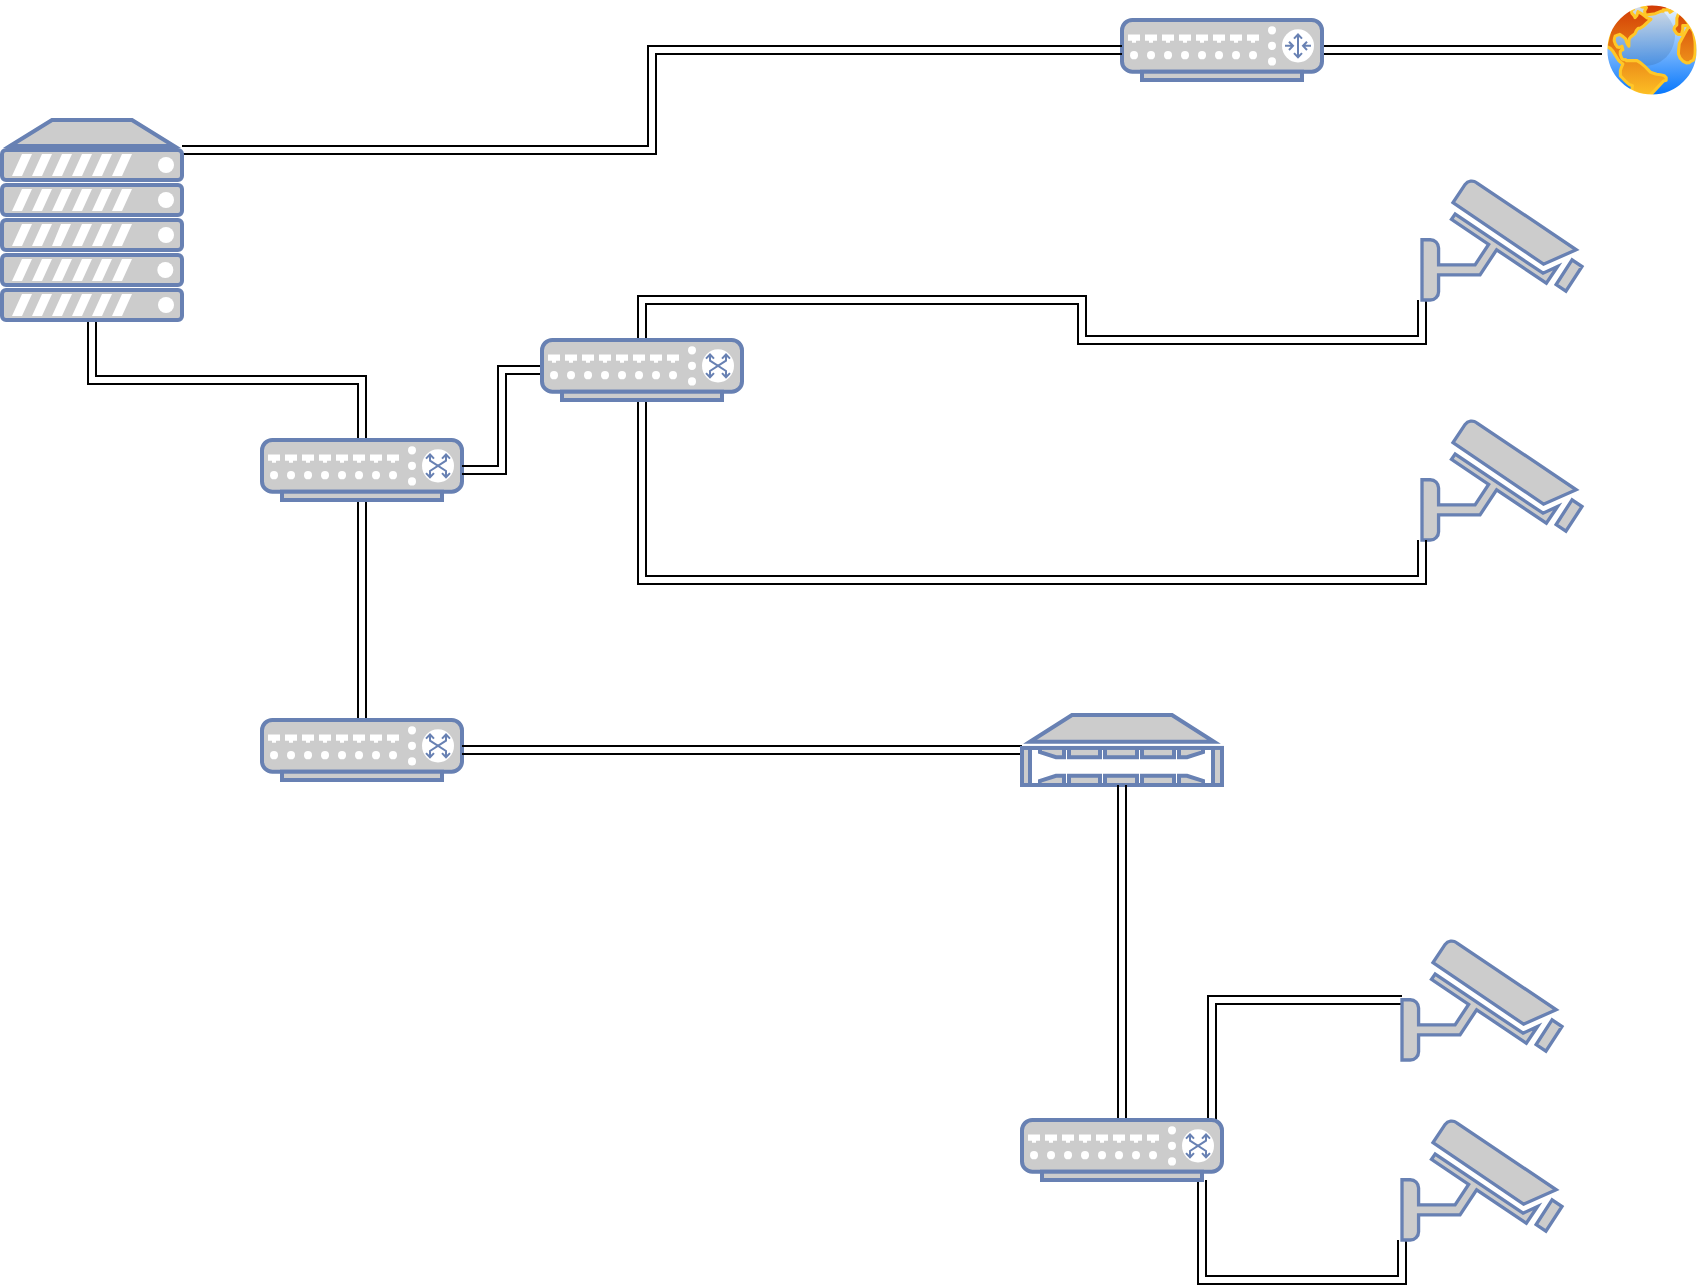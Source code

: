 <mxfile version="14.5.10" type="github">
  <diagram name="Page-1" id="e3a06f82-3646-2815-327d-82caf3d4e204">
    <mxGraphModel dx="1426" dy="777" grid="1" gridSize="10" guides="1" tooltips="1" connect="1" arrows="1" fold="1" page="1" pageScale="1.5" pageWidth="1169" pageHeight="826" background="none" math="0" shadow="0">
      <root>
        <mxCell id="0" style=";html=1;" />
        <mxCell id="1" style=";html=1;" parent="0" />
        <mxCell id="Ilc13FiyXrUuGdo4CWeQ-16" style="edgeStyle=orthogonalEdgeStyle;rounded=0;orthogonalLoop=1;jettySize=auto;html=1;exitX=0;exitY=0.5;exitDx=0;exitDy=0;entryX=1;entryY=0.5;entryDx=0;entryDy=0;entryPerimeter=0;shape=link;" edge="1" parent="1" source="Ilc13FiyXrUuGdo4CWeQ-4" target="Ilc13FiyXrUuGdo4CWeQ-6">
          <mxGeometry relative="1" as="geometry" />
        </mxCell>
        <mxCell id="Ilc13FiyXrUuGdo4CWeQ-4" value="" style="aspect=fixed;perimeter=ellipsePerimeter;html=1;align=center;shadow=0;dashed=0;spacingTop=3;image;image=img/lib/active_directory/internet_globe.svg;" vertex="1" parent="1">
          <mxGeometry x="840" y="20" width="50" height="50" as="geometry" />
        </mxCell>
        <mxCell id="Ilc13FiyXrUuGdo4CWeQ-6" value="" style="fontColor=#0066CC;verticalAlign=top;verticalLabelPosition=bottom;labelPosition=center;align=center;html=1;outlineConnect=0;fillColor=#CCCCCC;strokeColor=#6881B3;gradientColor=none;gradientDirection=north;strokeWidth=2;shape=mxgraph.networks.router;" vertex="1" parent="1">
          <mxGeometry x="600" y="30" width="100" height="30" as="geometry" />
        </mxCell>
        <mxCell id="Ilc13FiyXrUuGdo4CWeQ-18" style="edgeStyle=orthogonalEdgeStyle;shape=link;rounded=0;orthogonalLoop=1;jettySize=auto;html=1;exitX=0.5;exitY=1;exitDx=0;exitDy=0;exitPerimeter=0;entryX=0.5;entryY=0;entryDx=0;entryDy=0;entryPerimeter=0;" edge="1" parent="1" source="Ilc13FiyXrUuGdo4CWeQ-7" target="Ilc13FiyXrUuGdo4CWeQ-8">
          <mxGeometry relative="1" as="geometry" />
        </mxCell>
        <mxCell id="Ilc13FiyXrUuGdo4CWeQ-26" style="edgeStyle=orthogonalEdgeStyle;shape=link;rounded=0;orthogonalLoop=1;jettySize=auto;html=1;exitX=0.5;exitY=0;exitDx=0;exitDy=0;exitPerimeter=0;" edge="1" parent="1" source="Ilc13FiyXrUuGdo4CWeQ-7" target="Ilc13FiyXrUuGdo4CWeQ-25">
          <mxGeometry relative="1" as="geometry" />
        </mxCell>
        <mxCell id="Ilc13FiyXrUuGdo4CWeQ-7" value="" style="fontColor=#0066CC;verticalAlign=top;verticalLabelPosition=bottom;labelPosition=center;align=center;html=1;outlineConnect=0;fillColor=#CCCCCC;strokeColor=#6881B3;gradientColor=none;gradientDirection=north;strokeWidth=2;shape=mxgraph.networks.switch;" vertex="1" parent="1">
          <mxGeometry x="170" y="240" width="100" height="30" as="geometry" />
        </mxCell>
        <mxCell id="Ilc13FiyXrUuGdo4CWeQ-8" value="" style="fontColor=#0066CC;verticalAlign=top;verticalLabelPosition=bottom;labelPosition=center;align=center;html=1;outlineConnect=0;fillColor=#CCCCCC;strokeColor=#6881B3;gradientColor=none;gradientDirection=north;strokeWidth=2;shape=mxgraph.networks.switch;" vertex="1" parent="1">
          <mxGeometry x="170" y="380" width="100" height="30" as="geometry" />
        </mxCell>
        <mxCell id="Ilc13FiyXrUuGdo4CWeQ-36" style="edgeStyle=orthogonalEdgeStyle;shape=link;rounded=0;orthogonalLoop=1;jettySize=auto;html=1;exitX=0;exitY=0.5;exitDx=0;exitDy=0;exitPerimeter=0;entryX=0.95;entryY=0.05;entryDx=0;entryDy=0;entryPerimeter=0;" edge="1" parent="1" source="Ilc13FiyXrUuGdo4CWeQ-9" target="Ilc13FiyXrUuGdo4CWeQ-34">
          <mxGeometry relative="1" as="geometry" />
        </mxCell>
        <mxCell id="Ilc13FiyXrUuGdo4CWeQ-9" value="" style="fontColor=#0066CC;verticalAlign=top;verticalLabelPosition=bottom;labelPosition=center;align=center;html=1;outlineConnect=0;fillColor=#CCCCCC;strokeColor=#6881B3;gradientColor=none;gradientDirection=north;strokeWidth=2;shape=mxgraph.networks.security_camera;" vertex="1" parent="1">
          <mxGeometry x="740" y="490" width="80" height="60" as="geometry" />
        </mxCell>
        <mxCell id="Ilc13FiyXrUuGdo4CWeQ-24" style="edgeStyle=orthogonalEdgeStyle;shape=link;rounded=0;orthogonalLoop=1;jettySize=auto;html=1;exitX=0;exitY=0.5;exitDx=0;exitDy=0;exitPerimeter=0;entryX=1;entryY=0.5;entryDx=0;entryDy=0;entryPerimeter=0;" edge="1" parent="1" source="Ilc13FiyXrUuGdo4CWeQ-10" target="Ilc13FiyXrUuGdo4CWeQ-8">
          <mxGeometry relative="1" as="geometry" />
        </mxCell>
        <mxCell id="Ilc13FiyXrUuGdo4CWeQ-10" value="" style="fontColor=#0066CC;verticalAlign=top;verticalLabelPosition=bottom;labelPosition=center;align=center;html=1;outlineConnect=0;fillColor=#CCCCCC;strokeColor=#6881B3;gradientColor=none;gradientDirection=north;strokeWidth=2;shape=mxgraph.networks.nas_filer;" vertex="1" parent="1">
          <mxGeometry x="550" y="377.5" width="100" height="35" as="geometry" />
        </mxCell>
        <mxCell id="Ilc13FiyXrUuGdo4CWeQ-37" style="edgeStyle=orthogonalEdgeStyle;shape=link;rounded=0;orthogonalLoop=1;jettySize=auto;html=1;exitX=0;exitY=1;exitDx=0;exitDy=0;exitPerimeter=0;entryX=0.9;entryY=1;entryDx=0;entryDy=0;entryPerimeter=0;" edge="1" parent="1" source="Ilc13FiyXrUuGdo4CWeQ-19" target="Ilc13FiyXrUuGdo4CWeQ-34">
          <mxGeometry relative="1" as="geometry" />
        </mxCell>
        <mxCell id="Ilc13FiyXrUuGdo4CWeQ-19" value="" style="fontColor=#0066CC;verticalAlign=top;verticalLabelPosition=bottom;labelPosition=center;align=center;html=1;outlineConnect=0;fillColor=#CCCCCC;strokeColor=#6881B3;gradientColor=none;gradientDirection=north;strokeWidth=2;shape=mxgraph.networks.security_camera;" vertex="1" parent="1">
          <mxGeometry x="740" y="580" width="80" height="60" as="geometry" />
        </mxCell>
        <mxCell id="Ilc13FiyXrUuGdo4CWeQ-20" value="" style="fontColor=#0066CC;verticalAlign=top;verticalLabelPosition=bottom;labelPosition=center;align=center;html=1;outlineConnect=0;fillColor=#CCCCCC;strokeColor=#6881B3;gradientColor=none;gradientDirection=north;strokeWidth=2;shape=mxgraph.networks.security_camera;" vertex="1" parent="1">
          <mxGeometry x="750" y="230" width="80" height="60" as="geometry" />
        </mxCell>
        <mxCell id="Ilc13FiyXrUuGdo4CWeQ-30" style="edgeStyle=orthogonalEdgeStyle;shape=link;rounded=0;orthogonalLoop=1;jettySize=auto;html=1;exitX=0;exitY=1;exitDx=0;exitDy=0;exitPerimeter=0;entryX=0.5;entryY=0;entryDx=0;entryDy=0;entryPerimeter=0;" edge="1" parent="1" source="Ilc13FiyXrUuGdo4CWeQ-21" target="Ilc13FiyXrUuGdo4CWeQ-28">
          <mxGeometry relative="1" as="geometry" />
        </mxCell>
        <mxCell id="Ilc13FiyXrUuGdo4CWeQ-21" value="" style="fontColor=#0066CC;verticalAlign=top;verticalLabelPosition=bottom;labelPosition=center;align=center;html=1;outlineConnect=0;fillColor=#CCCCCC;strokeColor=#6881B3;gradientColor=none;gradientDirection=north;strokeWidth=2;shape=mxgraph.networks.security_camera;" vertex="1" parent="1">
          <mxGeometry x="750" y="110" width="80" height="60" as="geometry" />
        </mxCell>
        <mxCell id="Ilc13FiyXrUuGdo4CWeQ-27" style="edgeStyle=orthogonalEdgeStyle;shape=link;rounded=0;orthogonalLoop=1;jettySize=auto;html=1;exitX=1;exitY=0.15;exitDx=0;exitDy=0;exitPerimeter=0;entryX=0;entryY=0.5;entryDx=0;entryDy=0;entryPerimeter=0;" edge="1" parent="1" source="Ilc13FiyXrUuGdo4CWeQ-25" target="Ilc13FiyXrUuGdo4CWeQ-6">
          <mxGeometry relative="1" as="geometry" />
        </mxCell>
        <mxCell id="Ilc13FiyXrUuGdo4CWeQ-25" value="" style="fontColor=#0066CC;verticalAlign=top;verticalLabelPosition=bottom;labelPosition=center;align=center;html=1;outlineConnect=0;fillColor=#CCCCCC;strokeColor=#6881B3;gradientColor=none;gradientDirection=north;strokeWidth=2;shape=mxgraph.networks.server;" vertex="1" parent="1">
          <mxGeometry x="40" y="80" width="90" height="100" as="geometry" />
        </mxCell>
        <mxCell id="Ilc13FiyXrUuGdo4CWeQ-29" style="edgeStyle=orthogonalEdgeStyle;shape=link;rounded=0;orthogonalLoop=1;jettySize=auto;html=1;exitX=0;exitY=0.5;exitDx=0;exitDy=0;exitPerimeter=0;entryX=1;entryY=0.5;entryDx=0;entryDy=0;entryPerimeter=0;" edge="1" parent="1" source="Ilc13FiyXrUuGdo4CWeQ-28" target="Ilc13FiyXrUuGdo4CWeQ-7">
          <mxGeometry relative="1" as="geometry" />
        </mxCell>
        <mxCell id="Ilc13FiyXrUuGdo4CWeQ-31" style="edgeStyle=orthogonalEdgeStyle;shape=link;rounded=0;orthogonalLoop=1;jettySize=auto;html=1;exitX=0.5;exitY=1;exitDx=0;exitDy=0;exitPerimeter=0;entryX=0;entryY=1;entryDx=0;entryDy=0;entryPerimeter=0;" edge="1" parent="1" source="Ilc13FiyXrUuGdo4CWeQ-28" target="Ilc13FiyXrUuGdo4CWeQ-20">
          <mxGeometry relative="1" as="geometry" />
        </mxCell>
        <mxCell id="Ilc13FiyXrUuGdo4CWeQ-28" value="" style="fontColor=#0066CC;verticalAlign=top;verticalLabelPosition=bottom;labelPosition=center;align=center;html=1;outlineConnect=0;fillColor=#CCCCCC;strokeColor=#6881B3;gradientColor=none;gradientDirection=north;strokeWidth=2;shape=mxgraph.networks.switch;" vertex="1" parent="1">
          <mxGeometry x="310" y="190" width="100" height="30" as="geometry" />
        </mxCell>
        <mxCell id="Ilc13FiyXrUuGdo4CWeQ-35" style="edgeStyle=orthogonalEdgeStyle;shape=link;rounded=0;orthogonalLoop=1;jettySize=auto;html=1;exitX=0.5;exitY=0;exitDx=0;exitDy=0;exitPerimeter=0;" edge="1" parent="1" source="Ilc13FiyXrUuGdo4CWeQ-34" target="Ilc13FiyXrUuGdo4CWeQ-10">
          <mxGeometry relative="1" as="geometry" />
        </mxCell>
        <mxCell id="Ilc13FiyXrUuGdo4CWeQ-34" value="" style="fontColor=#0066CC;verticalAlign=top;verticalLabelPosition=bottom;labelPosition=center;align=center;html=1;outlineConnect=0;fillColor=#CCCCCC;strokeColor=#6881B3;gradientColor=none;gradientDirection=north;strokeWidth=2;shape=mxgraph.networks.switch;" vertex="1" parent="1">
          <mxGeometry x="550" y="580" width="100" height="30" as="geometry" />
        </mxCell>
      </root>
    </mxGraphModel>
  </diagram>
</mxfile>
